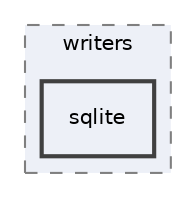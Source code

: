 digraph "/Users/jlu/zeek/src/logging/writers/sqlite"
{
 // LATEX_PDF_SIZE
  edge [fontname="Helvetica",fontsize="10",labelfontname="Helvetica",labelfontsize="10"];
  node [fontname="Helvetica",fontsize="10",shape=record];
  compound=true
  subgraph clusterdir_80e4b6a0afbb06a76e948bb63a07800e {
    graph [ bgcolor="#edf0f7", pencolor="grey50", style="filled,dashed,", label="writers", fontname="Helvetica", fontsize="10", URL="dir_80e4b6a0afbb06a76e948bb63a07800e.html"]
  dir_849df6131ce2295ac68fc520b1f38cae [shape=box, label="sqlite", style="filled,bold,", fillcolor="#edf0f7", color="grey25", URL="dir_849df6131ce2295ac68fc520b1f38cae.html"];
  }
}
